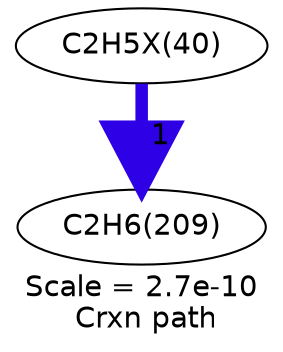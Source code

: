 digraph reaction_paths {
center=1;
s31 -> s15[fontname="Helvetica", style="setlinewidth(6)", arrowsize=3, color="0.7, 1.5, 0.9"
, label=" 1"];
s15 [ fontname="Helvetica", label="C2H6(209)"];
s31 [ fontname="Helvetica", label="C2H5X(40)"];
 label = "Scale = 2.7e-10\l Crxn path";
 fontname = "Helvetica";
}
